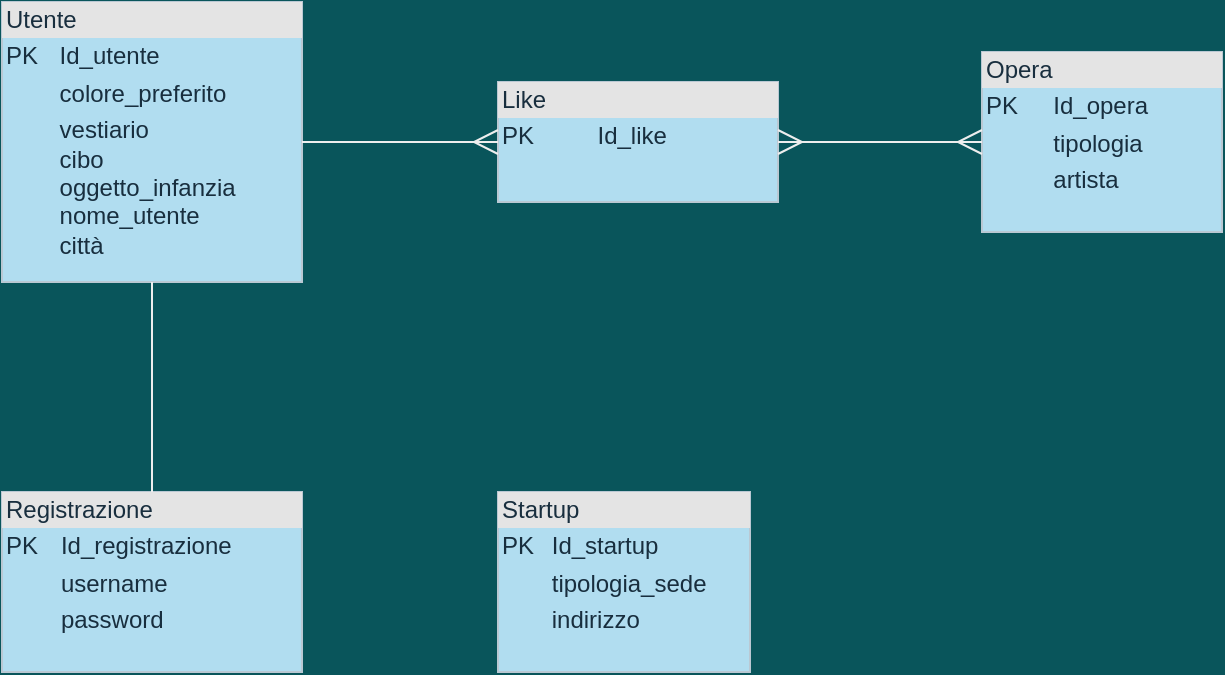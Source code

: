 <mxfile version="14.4.3" type="github">
  <diagram id="YEk6cOGVzoyI47wU4SEu" name="Page-1">
    <mxGraphModel dx="868" dy="482" grid="1" gridSize="10" guides="1" tooltips="1" connect="1" arrows="1" fold="1" page="1" pageScale="1" pageWidth="827" pageHeight="1169" background="#09555B" math="0" shadow="0">
      <root>
        <mxCell id="0" />
        <mxCell id="1" parent="0" />
        <mxCell id="72-EGqW2jPlPPwS6QdKg-2" value="&lt;div style=&quot;box-sizing: border-box ; width: 100% ; background: #e4e4e4 ; padding: 2px&quot;&gt;Utente&lt;/div&gt;&lt;table style=&quot;width: 100% ; font-size: 1em&quot; cellpadding=&quot;2&quot; cellspacing=&quot;0&quot;&gt;&lt;tbody&gt;&lt;tr&gt;&lt;td&gt;PK&lt;/td&gt;&lt;td&gt;Id_utente&lt;/td&gt;&lt;/tr&gt;&lt;tr&gt;&lt;td&gt;&lt;br&gt;&lt;/td&gt;&lt;td&gt;colore_preferito&lt;/td&gt;&lt;/tr&gt;&lt;tr&gt;&lt;td&gt;&lt;/td&gt;&lt;td&gt;vestiario&lt;br&gt;cibo&lt;br&gt;oggetto_infanzia&lt;br&gt;nome_utente&lt;br&gt;città&lt;/td&gt;&lt;/tr&gt;&lt;/tbody&gt;&lt;/table&gt;" style="verticalAlign=top;align=left;overflow=fill;html=1;fillColor=#B1DDF0;strokeColor=#BAC8D3;fontColor=#182E3E;" vertex="1" parent="1">
          <mxGeometry x="40" y="35" width="150" height="140" as="geometry" />
        </mxCell>
        <mxCell id="72-EGqW2jPlPPwS6QdKg-3" value="&lt;div style=&quot;box-sizing: border-box ; width: 100% ; background: #e4e4e4 ; padding: 2px&quot;&gt;Opera&lt;/div&gt;&lt;table style=&quot;width: 100% ; font-size: 1em&quot; cellpadding=&quot;2&quot; cellspacing=&quot;0&quot;&gt;&lt;tbody&gt;&lt;tr&gt;&lt;td&gt;PK&lt;/td&gt;&lt;td&gt;Id_opera&lt;/td&gt;&lt;/tr&gt;&lt;tr&gt;&lt;td&gt;&lt;br&gt;&lt;/td&gt;&lt;td&gt;tipologia&lt;/td&gt;&lt;/tr&gt;&lt;tr&gt;&lt;td&gt;&lt;/td&gt;&lt;td&gt;artista&lt;/td&gt;&lt;/tr&gt;&lt;/tbody&gt;&lt;/table&gt;" style="verticalAlign=top;align=left;overflow=fill;html=1;fillColor=#B1DDF0;strokeColor=#BAC8D3;fontColor=#182E3E;" vertex="1" parent="1">
          <mxGeometry x="530" y="60" width="120" height="90" as="geometry" />
        </mxCell>
        <mxCell id="72-EGqW2jPlPPwS6QdKg-4" value="&lt;div style=&quot;box-sizing: border-box ; width: 100% ; background: #e4e4e4 ; padding: 2px&quot;&gt;Registrazione&lt;/div&gt;&lt;table style=&quot;width: 100% ; font-size: 1em&quot; cellpadding=&quot;2&quot; cellspacing=&quot;0&quot;&gt;&lt;tbody&gt;&lt;tr&gt;&lt;td&gt;PK&lt;/td&gt;&lt;td&gt;Id_registrazione&lt;/td&gt;&lt;/tr&gt;&lt;tr&gt;&lt;td&gt;&lt;br&gt;&lt;/td&gt;&lt;td&gt;username&lt;/td&gt;&lt;/tr&gt;&lt;tr&gt;&lt;td&gt;&lt;/td&gt;&lt;td&gt;password&lt;/td&gt;&lt;/tr&gt;&lt;/tbody&gt;&lt;/table&gt;" style="verticalAlign=top;align=left;overflow=fill;html=1;fillColor=#B1DDF0;strokeColor=#BAC8D3;fontColor=#182E3E;" vertex="1" parent="1">
          <mxGeometry x="40" y="280" width="150" height="90" as="geometry" />
        </mxCell>
        <mxCell id="72-EGqW2jPlPPwS6QdKg-5" value="&lt;div style=&quot;box-sizing: border-box ; width: 100% ; background: #e4e4e4 ; padding: 2px&quot;&gt;Startup&lt;/div&gt;&lt;table style=&quot;width: 100% ; font-size: 1em&quot; cellpadding=&quot;2&quot; cellspacing=&quot;0&quot;&gt;&lt;tbody&gt;&lt;tr&gt;&lt;td&gt;PK&lt;/td&gt;&lt;td&gt;Id_startup&lt;/td&gt;&lt;/tr&gt;&lt;tr&gt;&lt;td&gt;&lt;br&gt;&lt;/td&gt;&lt;td&gt;tipologia_sede&lt;/td&gt;&lt;/tr&gt;&lt;tr&gt;&lt;td&gt;&lt;/td&gt;&lt;td&gt;indirizzo&lt;br&gt;&lt;br&gt;&lt;/td&gt;&lt;/tr&gt;&lt;/tbody&gt;&lt;/table&gt;" style="verticalAlign=top;align=left;overflow=fill;html=1;fillColor=#B1DDF0;strokeColor=#BAC8D3;fontColor=#182E3E;" vertex="1" parent="1">
          <mxGeometry x="288" y="280" width="126" height="90" as="geometry" />
        </mxCell>
        <mxCell id="72-EGqW2jPlPPwS6QdKg-6" value="&lt;div style=&quot;box-sizing: border-box ; width: 100% ; background: #e4e4e4 ; padding: 2px&quot;&gt;Like&lt;/div&gt;&lt;table style=&quot;width: 100% ; font-size: 1em&quot; cellpadding=&quot;2&quot; cellspacing=&quot;0&quot;&gt;&lt;tbody&gt;&lt;tr&gt;&lt;td&gt;PK&lt;/td&gt;&lt;td&gt;Id_like&lt;/td&gt;&lt;/tr&gt;&lt;tr&gt;&lt;td&gt;&lt;br&gt;&lt;/td&gt;&lt;td&gt;&lt;br&gt;&lt;/td&gt;&lt;/tr&gt;&lt;tr&gt;&lt;td&gt;&lt;/td&gt;&lt;td&gt;&lt;br&gt;&lt;/td&gt;&lt;/tr&gt;&lt;/tbody&gt;&lt;/table&gt;" style="verticalAlign=top;align=left;overflow=fill;html=1;fillColor=#B1DDF0;strokeColor=#BAC8D3;fontColor=#182E3E;" vertex="1" parent="1">
          <mxGeometry x="288" y="75" width="140" height="60" as="geometry" />
        </mxCell>
        <mxCell id="72-EGqW2jPlPPwS6QdKg-7" value="" style="endArrow=ERmany;endFill=0;endSize=10;html=1;startSize=10;exitX=1;exitY=0.5;exitDx=0;exitDy=0;entryX=0;entryY=0.5;entryDx=0;entryDy=0;strokeColor=#EEEEEE;fontColor=#FFFFFF;labelBackgroundColor=#09555B;" edge="1" parent="1" source="72-EGqW2jPlPPwS6QdKg-2" target="72-EGqW2jPlPPwS6QdKg-6">
          <mxGeometry width="160" relative="1" as="geometry">
            <mxPoint x="250" y="210" as="sourcePoint" />
            <mxPoint x="260" y="105" as="targetPoint" />
          </mxGeometry>
        </mxCell>
        <mxCell id="72-EGqW2jPlPPwS6QdKg-8" value="" style="endArrow=ERmany;endFill=0;endSize=10;html=1;exitX=0;exitY=0.5;exitDx=0;exitDy=0;startArrow=ERmany;startFill=0;startSize=10;entryX=1;entryY=0.5;entryDx=0;entryDy=0;strokeColor=#EEEEEE;fontColor=#FFFFFF;labelBackgroundColor=#09555B;" edge="1" parent="1" source="72-EGqW2jPlPPwS6QdKg-3" target="72-EGqW2jPlPPwS6QdKg-6">
          <mxGeometry width="160" relative="1" as="geometry">
            <mxPoint x="570" y="270" as="sourcePoint" />
            <mxPoint x="450" y="105" as="targetPoint" />
          </mxGeometry>
        </mxCell>
        <mxCell id="72-EGqW2jPlPPwS6QdKg-9" value="" style="endArrow=none;endFill=0;endSize=12;html=1;exitX=0.5;exitY=0;exitDx=0;exitDy=0;entryX=0.5;entryY=1;entryDx=0;entryDy=0;strokeColor=#EEEEEE;fontColor=#FFFFFF;labelBackgroundColor=#09555B;" edge="1" parent="1" source="72-EGqW2jPlPPwS6QdKg-4" target="72-EGqW2jPlPPwS6QdKg-2">
          <mxGeometry width="160" relative="1" as="geometry">
            <mxPoint x="330" y="250" as="sourcePoint" />
            <mxPoint x="490" y="250" as="targetPoint" />
          </mxGeometry>
        </mxCell>
      </root>
    </mxGraphModel>
  </diagram>
</mxfile>
